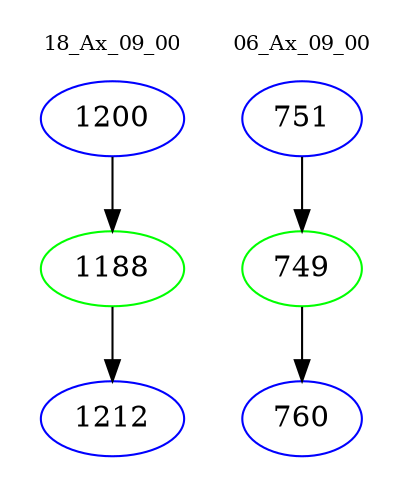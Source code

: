 digraph{
subgraph cluster_0 {
color = white
label = "18_Ax_09_00";
fontsize=10;
T0_1200 [label="1200", color="blue"]
T0_1200 -> T0_1188 [color="black"]
T0_1188 [label="1188", color="green"]
T0_1188 -> T0_1212 [color="black"]
T0_1212 [label="1212", color="blue"]
}
subgraph cluster_1 {
color = white
label = "06_Ax_09_00";
fontsize=10;
T1_751 [label="751", color="blue"]
T1_751 -> T1_749 [color="black"]
T1_749 [label="749", color="green"]
T1_749 -> T1_760 [color="black"]
T1_760 [label="760", color="blue"]
}
}
